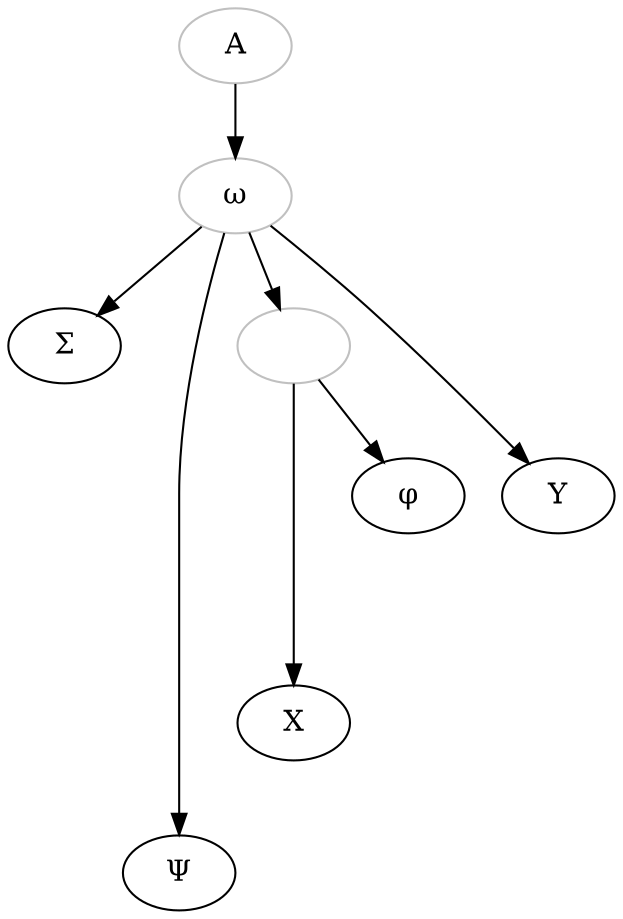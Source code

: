 digraph {
 A ->omega
 omega->sigma
 omega->psi[minlen=5]  
 omega-> 1
 1->X[minlen=3]
 1->phi
 omega->upsilon[minlen=2]



omega[label="ω",color=grey]
A[label="A", color=grey]
sigma[label="Σ"]
psi[label="Ψ"]
X[label="X"]
phi[label="φ"]
upsilon[label="Υ"]
1[label="", color=grey]
graph [style=invis, splines=true];
}